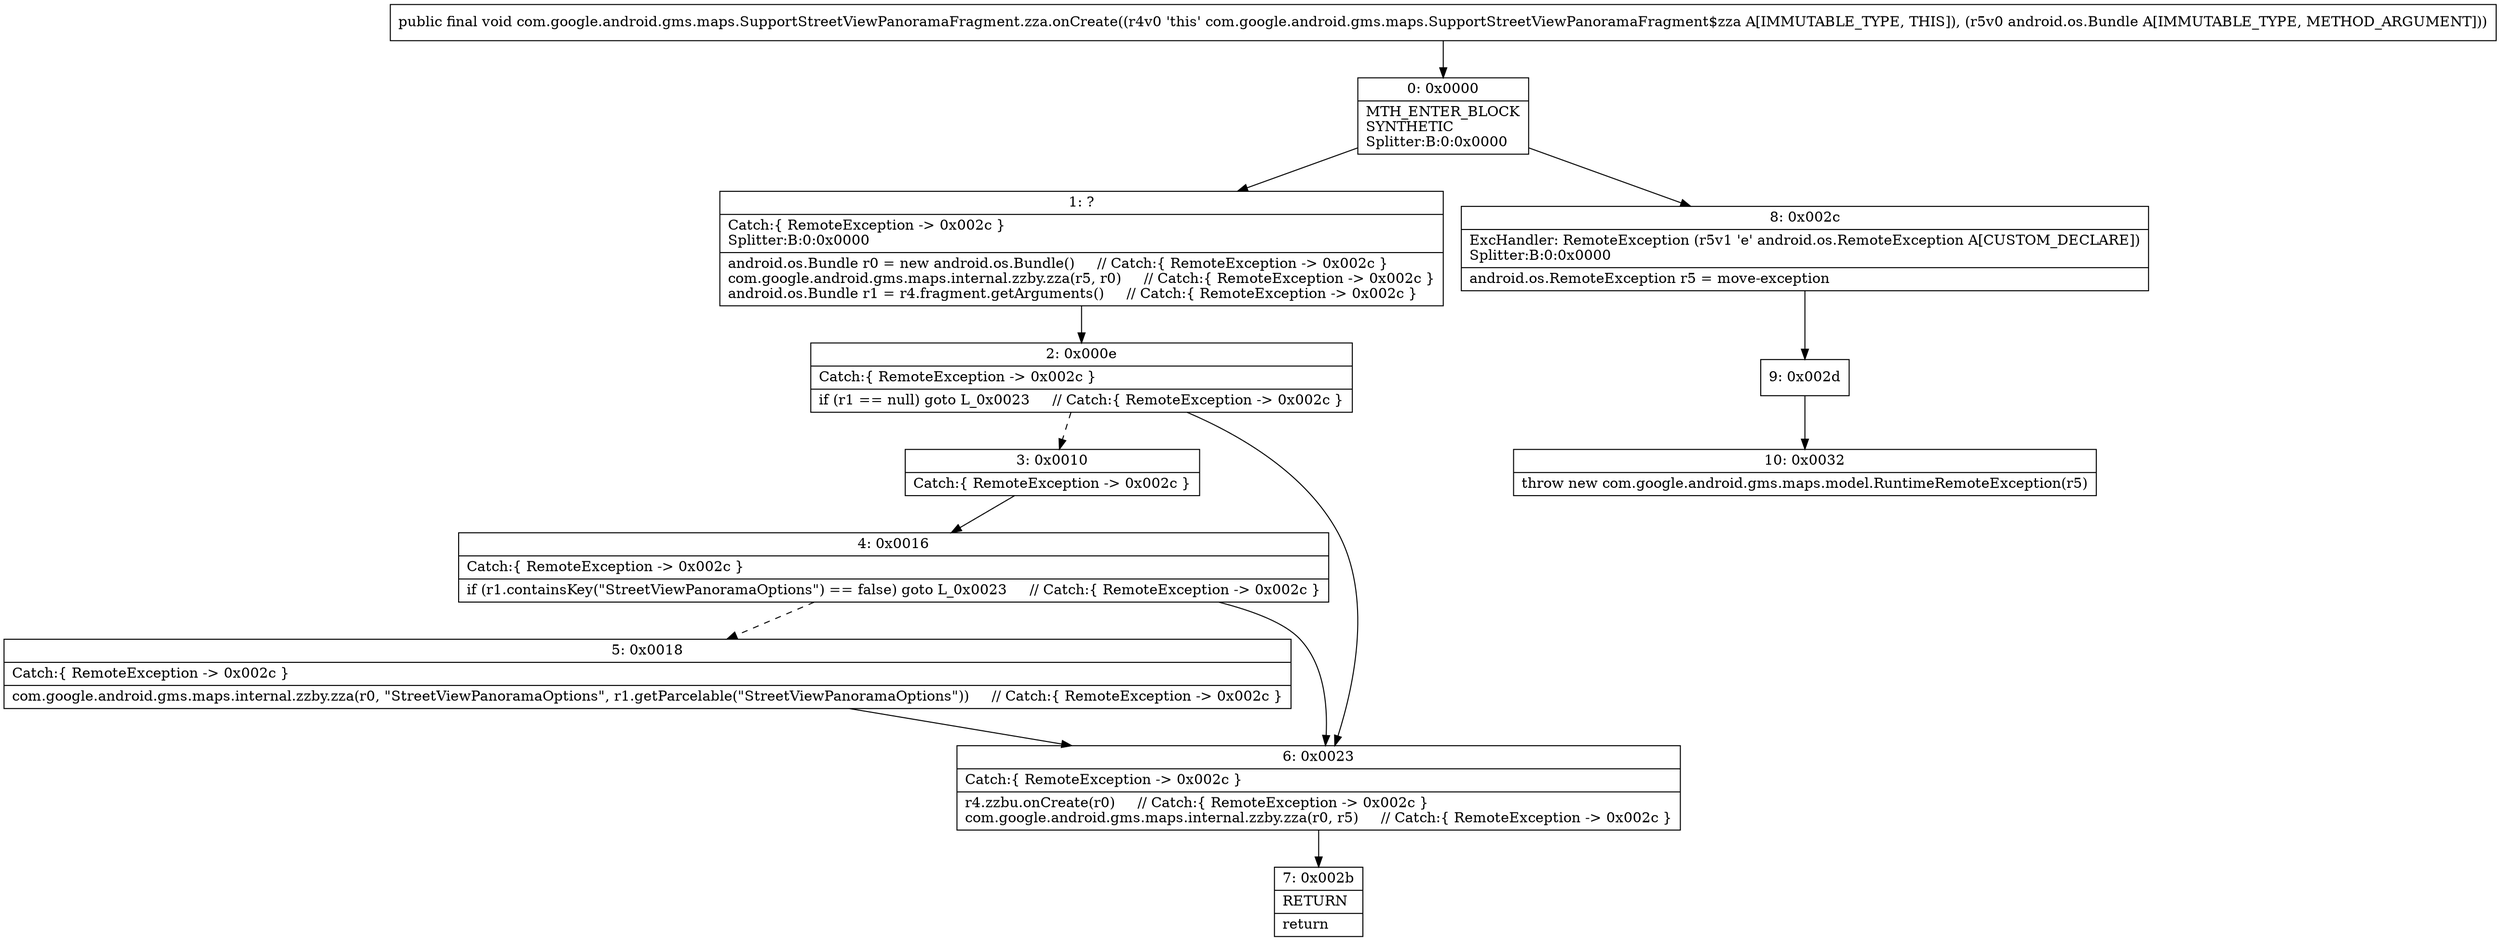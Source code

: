 digraph "CFG forcom.google.android.gms.maps.SupportStreetViewPanoramaFragment.zza.onCreate(Landroid\/os\/Bundle;)V" {
Node_0 [shape=record,label="{0\:\ 0x0000|MTH_ENTER_BLOCK\lSYNTHETIC\lSplitter:B:0:0x0000\l}"];
Node_1 [shape=record,label="{1\:\ ?|Catch:\{ RemoteException \-\> 0x002c \}\lSplitter:B:0:0x0000\l|android.os.Bundle r0 = new android.os.Bundle()     \/\/ Catch:\{ RemoteException \-\> 0x002c \}\lcom.google.android.gms.maps.internal.zzby.zza(r5, r0)     \/\/ Catch:\{ RemoteException \-\> 0x002c \}\landroid.os.Bundle r1 = r4.fragment.getArguments()     \/\/ Catch:\{ RemoteException \-\> 0x002c \}\l}"];
Node_2 [shape=record,label="{2\:\ 0x000e|Catch:\{ RemoteException \-\> 0x002c \}\l|if (r1 == null) goto L_0x0023     \/\/ Catch:\{ RemoteException \-\> 0x002c \}\l}"];
Node_3 [shape=record,label="{3\:\ 0x0010|Catch:\{ RemoteException \-\> 0x002c \}\l}"];
Node_4 [shape=record,label="{4\:\ 0x0016|Catch:\{ RemoteException \-\> 0x002c \}\l|if (r1.containsKey(\"StreetViewPanoramaOptions\") == false) goto L_0x0023     \/\/ Catch:\{ RemoteException \-\> 0x002c \}\l}"];
Node_5 [shape=record,label="{5\:\ 0x0018|Catch:\{ RemoteException \-\> 0x002c \}\l|com.google.android.gms.maps.internal.zzby.zza(r0, \"StreetViewPanoramaOptions\", r1.getParcelable(\"StreetViewPanoramaOptions\"))     \/\/ Catch:\{ RemoteException \-\> 0x002c \}\l}"];
Node_6 [shape=record,label="{6\:\ 0x0023|Catch:\{ RemoteException \-\> 0x002c \}\l|r4.zzbu.onCreate(r0)     \/\/ Catch:\{ RemoteException \-\> 0x002c \}\lcom.google.android.gms.maps.internal.zzby.zza(r0, r5)     \/\/ Catch:\{ RemoteException \-\> 0x002c \}\l}"];
Node_7 [shape=record,label="{7\:\ 0x002b|RETURN\l|return\l}"];
Node_8 [shape=record,label="{8\:\ 0x002c|ExcHandler: RemoteException (r5v1 'e' android.os.RemoteException A[CUSTOM_DECLARE])\lSplitter:B:0:0x0000\l|android.os.RemoteException r5 = move\-exception\l}"];
Node_9 [shape=record,label="{9\:\ 0x002d}"];
Node_10 [shape=record,label="{10\:\ 0x0032|throw new com.google.android.gms.maps.model.RuntimeRemoteException(r5)\l}"];
MethodNode[shape=record,label="{public final void com.google.android.gms.maps.SupportStreetViewPanoramaFragment.zza.onCreate((r4v0 'this' com.google.android.gms.maps.SupportStreetViewPanoramaFragment$zza A[IMMUTABLE_TYPE, THIS]), (r5v0 android.os.Bundle A[IMMUTABLE_TYPE, METHOD_ARGUMENT])) }"];
MethodNode -> Node_0;
Node_0 -> Node_1;
Node_0 -> Node_8;
Node_1 -> Node_2;
Node_2 -> Node_3[style=dashed];
Node_2 -> Node_6;
Node_3 -> Node_4;
Node_4 -> Node_5[style=dashed];
Node_4 -> Node_6;
Node_5 -> Node_6;
Node_6 -> Node_7;
Node_8 -> Node_9;
Node_9 -> Node_10;
}

